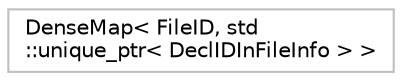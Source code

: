 digraph "Graphical Class Hierarchy"
{
 // LATEX_PDF_SIZE
  bgcolor="transparent";
  edge [fontname="Helvetica",fontsize="10",labelfontname="Helvetica",labelfontsize="10"];
  node [fontname="Helvetica",fontsize="10",shape=record];
  rankdir="LR";
  Node0 [label="DenseMap\< FileID, std\l::unique_ptr\< DeclIDInFileInfo \> \>",height=0.2,width=0.4,color="grey75",tooltip=" "];
}
